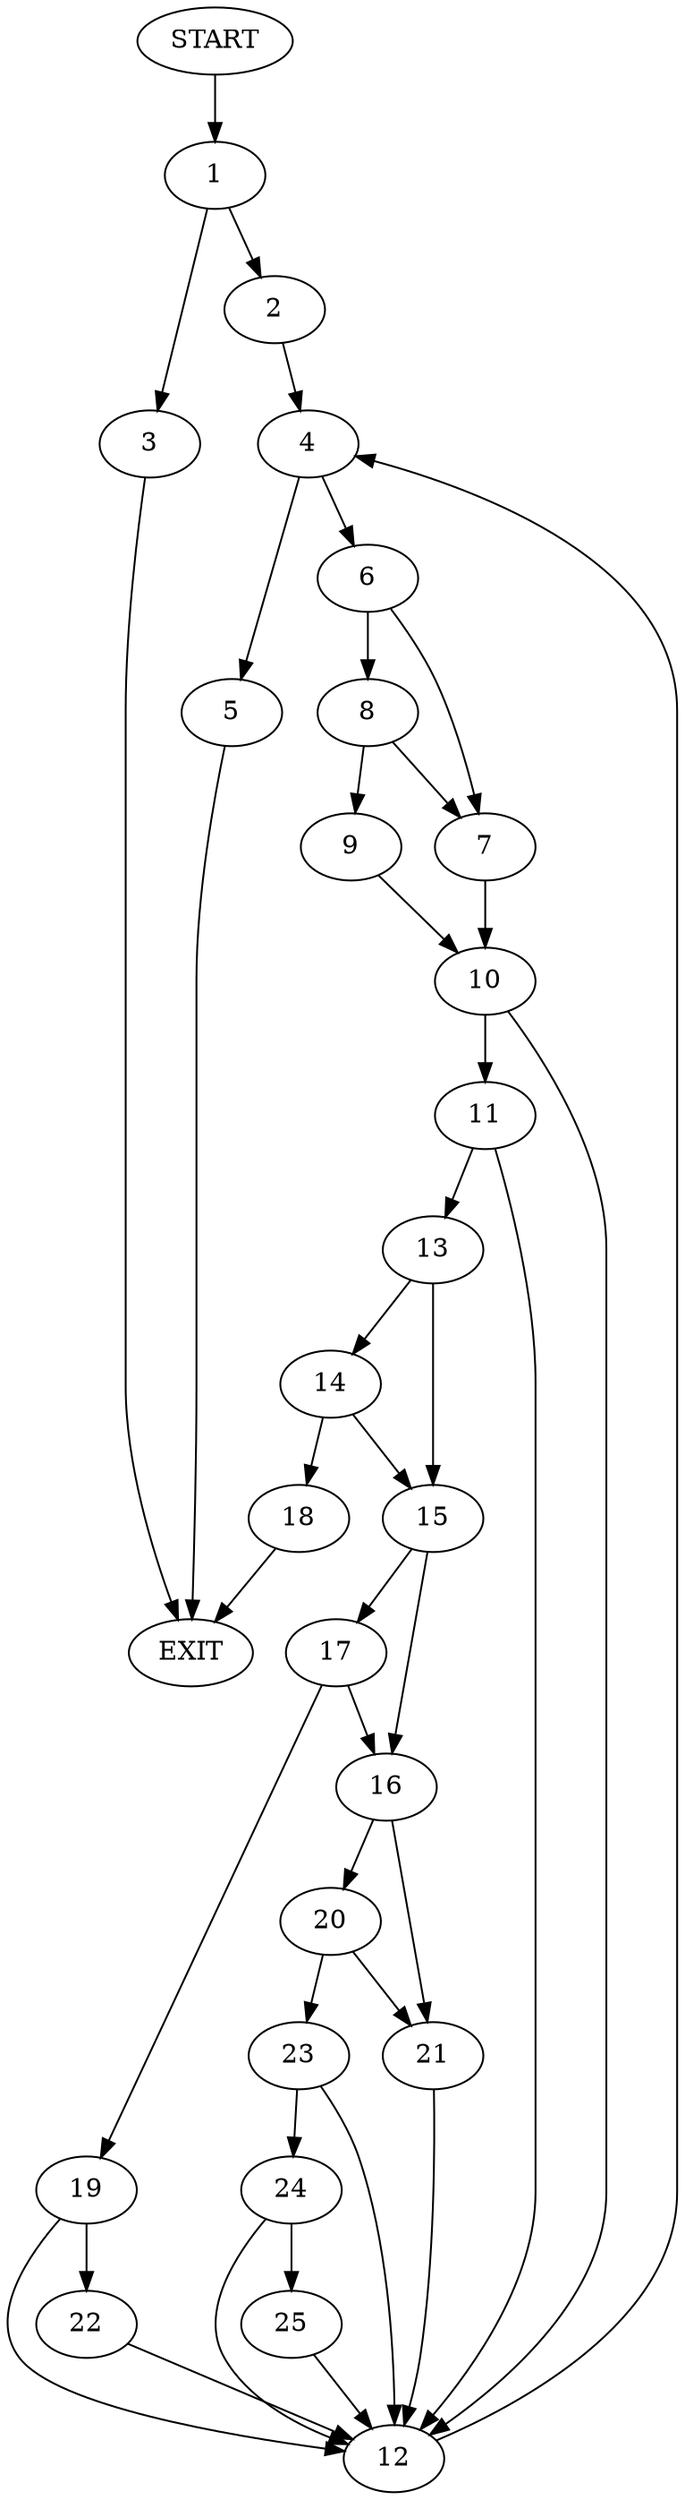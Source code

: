 digraph {
0 [label="START"]
26 [label="EXIT"]
0 -> 1
1 -> 2
1 -> 3
2 -> 4
3 -> 26
4 -> 5
4 -> 6
6 -> 7
6 -> 8
5 -> 26
8 -> 7
8 -> 9
7 -> 10
9 -> 10
10 -> 11
10 -> 12
12 -> 4
11 -> 13
11 -> 12
13 -> 14
13 -> 15
15 -> 16
15 -> 17
14 -> 15
14 -> 18
18 -> 26
17 -> 19
17 -> 16
16 -> 20
16 -> 21
19 -> 22
19 -> 12
22 -> 12
20 -> 23
20 -> 21
21 -> 12
23 -> 12
23 -> 24
24 -> 25
24 -> 12
25 -> 12
}
